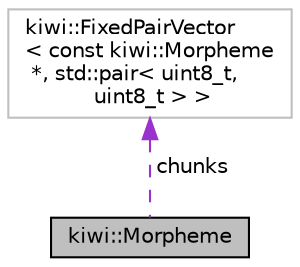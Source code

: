 digraph "kiwi::Morpheme"
{
 // LATEX_PDF_SIZE
  edge [fontname="Helvetica",fontsize="10",labelfontname="Helvetica",labelfontsize="10"];
  node [fontname="Helvetica",fontsize="10",shape=record];
  Node1 [label="kiwi::Morpheme",height=0.2,width=0.4,color="black", fillcolor="grey75", style="filled", fontcolor="black",tooltip="형태소에 관한 모든 정보를 담는 구조체의 템플릿"];
  Node2 -> Node1 [dir="back",color="darkorchid3",fontsize="10",style="dashed",label=" chunks" ,fontname="Helvetica"];
  Node2 [label="kiwi::FixedPairVector\l\< const kiwi::Morpheme\l *, std::pair\< uint8_t,\l uint8_t \> \>",height=0.2,width=0.4,color="grey75", fillcolor="white", style="filled",tooltip=" "];
}
